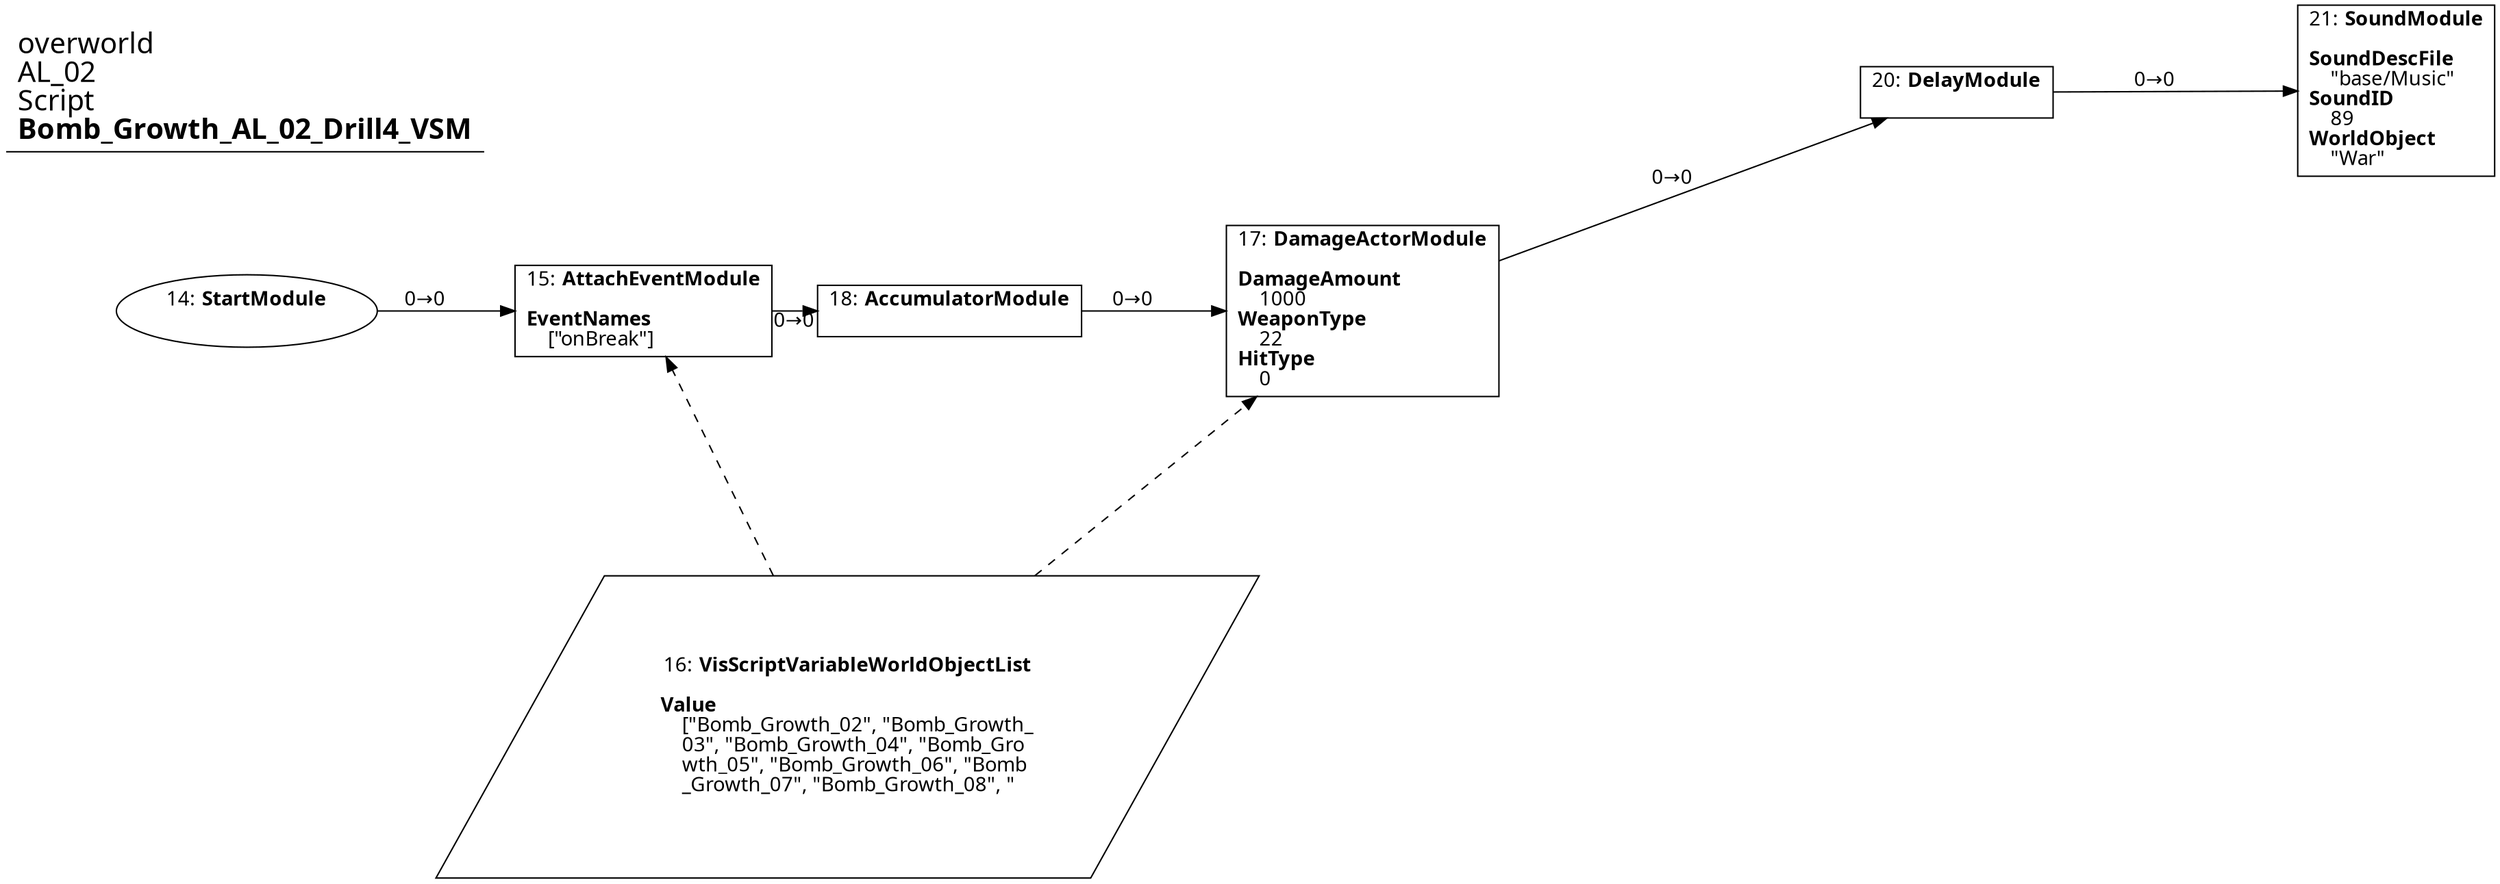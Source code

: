 digraph {
    layout = fdp;
    overlap = prism;
    sep = "+16";
    splines = spline;

    node [ shape = box ];

    graph [ fontname = "Segoe UI" ];
    node [ fontname = "Segoe UI" ];
    edge [ fontname = "Segoe UI" ];

    14 [ label = <14: <b>StartModule</b><br/><br/>> ];
    14 [ shape = oval ]
    14 [ pos = "0.026,0.33800003!" ];
    14 -> 15 [ label = "0→0" ];

    15 [ label = <15: <b>AttachEventModule</b><br/><br/><b>EventNames</b><br align="left"/>    [&quot;onBreak&quot;]<br align="left"/>> ];
    15 [ pos = "0.26700002,0.33800003!" ];
    15 -> 18 [ label = "0→0" ];
    16 -> 15 [ style = dashed ];

    16 [ label = <16: <b>VisScriptVariableWorldObjectList</b><br/><br/><b>Value</b><br align="left"/>    [&quot;Bomb_Growth_02&quot;, &quot;Bomb_Growth_<br align="left"/>    03&quot;, &quot;Bomb_Growth_04&quot;, &quot;Bomb_Gro<br align="left"/>    wth_05&quot;, &quot;Bomb_Growth_06&quot;, &quot;Bomb<br align="left"/>    _Growth_07&quot;, &quot;Bomb_Growth_08&quot;, &quot;<br align="left"/>> ];
    16 [ shape = parallelogram ]
    16 [ pos = "0.39100003,0.085!" ];

    17 [ label = <17: <b>DamageActorModule</b><br/><br/><b>DamageAmount</b><br align="left"/>    1000<br align="left"/><b>WeaponType</b><br align="left"/>    22<br align="left"/><b>HitType</b><br align="left"/>    0<br align="left"/>> ];
    17 [ pos = "0.70400006,0.33800003!" ];
    17 -> 20 [ label = "0→0" ];
    16 -> 17 [ style = dashed ];

    18 [ label = <18: <b>AccumulatorModule</b><br/><br/>> ];
    18 [ pos = "0.453,0.33800003!" ];
    18 -> 17 [ label = "0→0" ];

    20 [ label = <20: <b>DelayModule</b><br/><br/>> ];
    20 [ pos = "1.065,0.47100002!" ];
    20 -> 21 [ label = "0→0" ];

    21 [ label = <21: <b>SoundModule</b><br/><br/><b>SoundDescFile</b><br align="left"/>    &quot;base/Music&quot;<br align="left"/><b>SoundID</b><br align="left"/>    89<br align="left"/><b>WorldObject</b><br align="left"/>    &quot;War&quot;<br align="left"/>> ];
    21 [ pos = "1.332,0.47200003!" ];

    title [ pos = "0.025,0.47300002!" ];
    title [ shape = underline ];
    title [ label = <<font point-size="20">overworld<br align="left"/>AL_02<br align="left"/>Script<br align="left"/><b>Bomb_Growth_AL_02_Drill4_VSM</b><br align="left"/></font>> ];
}
